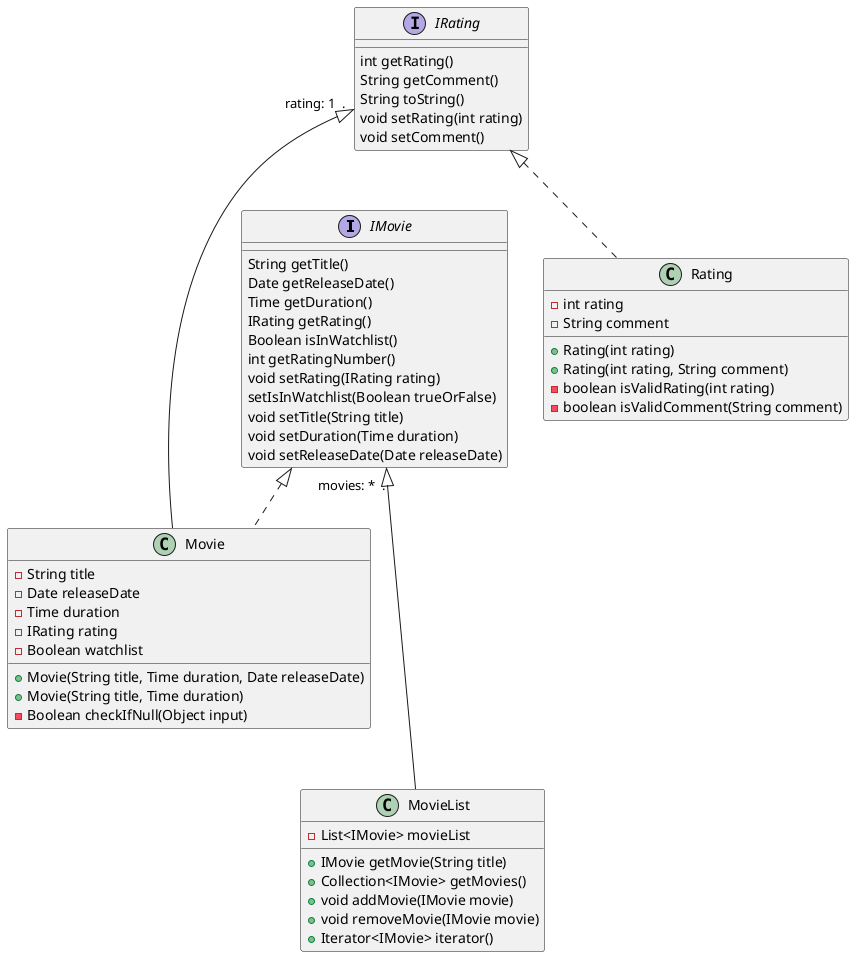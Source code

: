 @startuml "core-class-diagran"


interface IMovie {
    String getTitle()
    Date getReleaseDate()
    Time getDuration()
    IRating getRating()
    Boolean isInWatchlist()
    int getRatingNumber()
    void setRating(IRating rating)
    setIsInWatchlist(Boolean trueOrFalse)
    void setTitle(String title)
    void setDuration(Time duration)
    void setReleaseDate(Date releaseDate)
}

class Movie {
    - String title
    - Date releaseDate
    - Time duration
    - IRating rating
    - Boolean watchlist
    + Movie(String title, Time duration, Date releaseDate)
    + Movie(String title, Time duration)
    - Boolean checkIfNull(Object input)
}

interface IRating {
    int getRating()
    String getComment()
    String toString()
    void setRating(int rating)
    void setComment()
}

class Rating {
    - int rating
    - String comment
    + Rating(int rating)
    + Rating(int rating, String comment)
    - boolean isValidRating(int rating)
    - boolean isValidComment(String comment)
}

class MovieList {
    - List<IMovie> movieList
    + IMovie getMovie(String title)
    + Collection<IMovie> getMovies()
    + void addMovie(IMovie movie)
    + void removeMovie(IMovie movie)
    + Iterator<IMovie> iterator()

}

IMovie "movies: *  ." <|--- MovieList
IRating "rating: 1  ." <|--- Movie
IMovie <|.. Movie
IRating <|.. Rating


@enduml